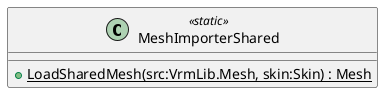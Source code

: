 @startuml
class MeshImporterShared <<static>> {
    + {static} LoadSharedMesh(src:VrmLib.Mesh, skin:Skin) : Mesh
}
@enduml
